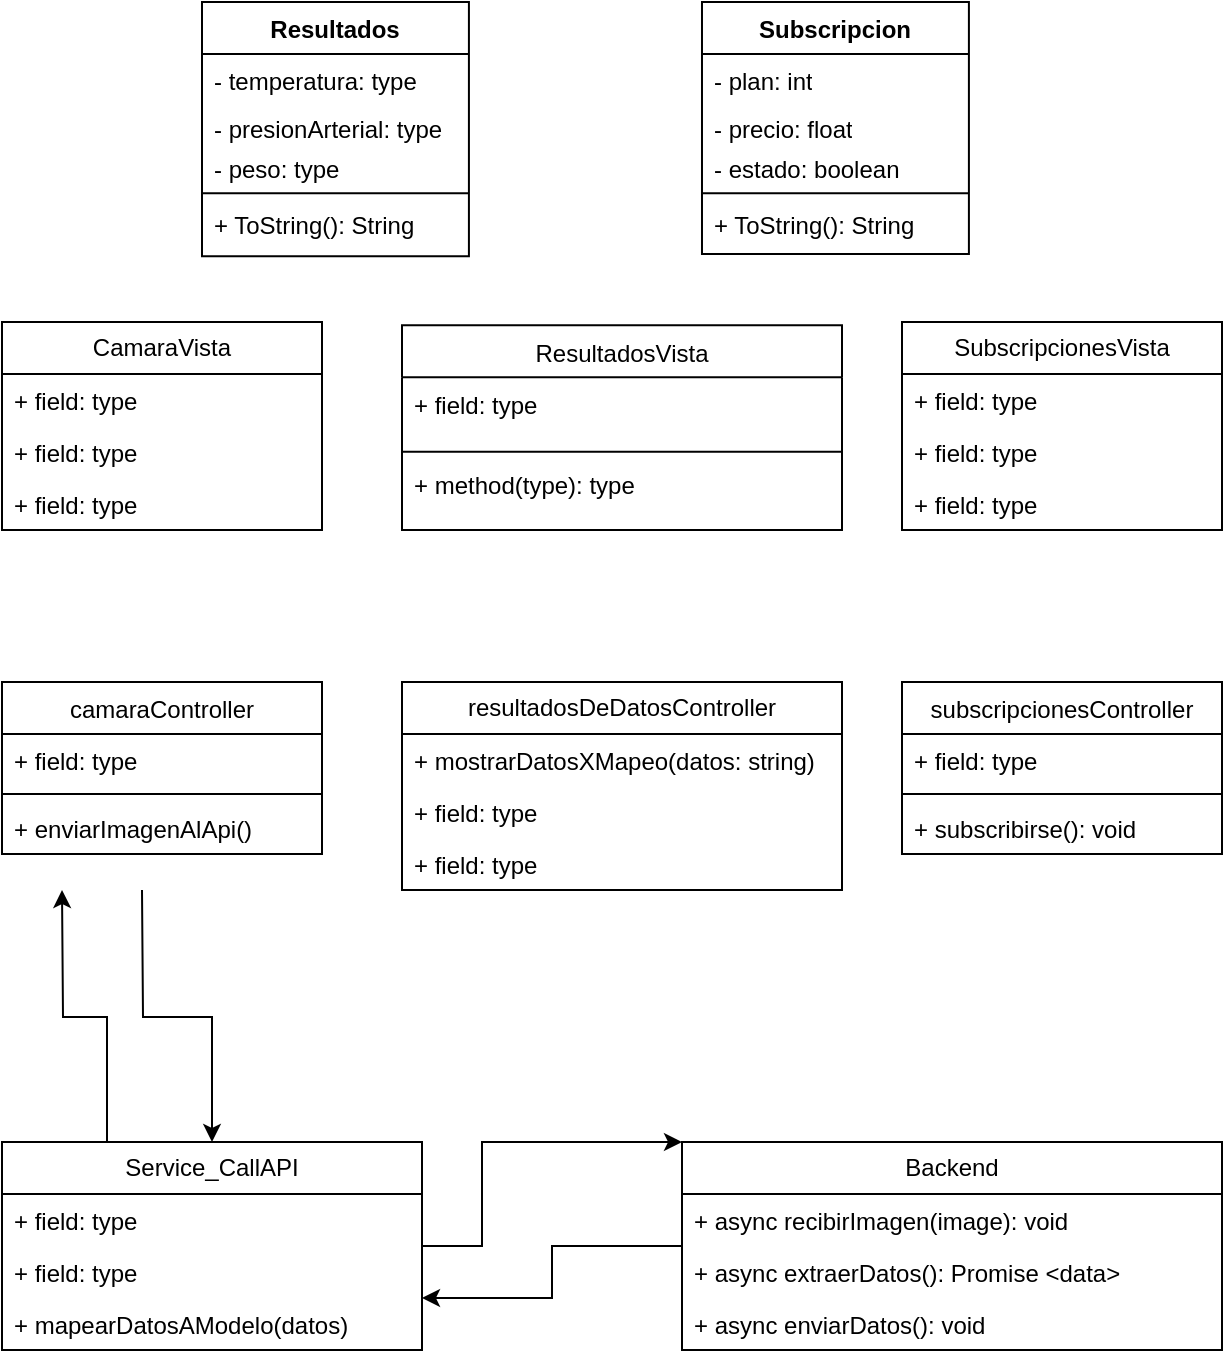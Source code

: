 <mxfile version="24.7.17">
  <diagram name="Página-1" id="1r15Roin0CxcmpHwpi3M">
    <mxGraphModel dx="850" dy="508" grid="1" gridSize="10" guides="1" tooltips="1" connect="1" arrows="1" fold="1" page="1" pageScale="1" pageWidth="827" pageHeight="1169" math="0" shadow="0">
      <root>
        <mxCell id="0" />
        <mxCell id="1" parent="0" />
        <mxCell id="4UaJD9mwpFk7c8atjRA3-24" value="CamaraVista" style="swimlane;fontStyle=0;childLayout=stackLayout;horizontal=1;startSize=26;fillColor=none;horizontalStack=0;resizeParent=1;resizeParentMax=0;resizeLast=0;collapsible=1;marginBottom=0;whiteSpace=wrap;html=1;" vertex="1" parent="1">
          <mxGeometry x="110" y="250" width="160" height="104" as="geometry" />
        </mxCell>
        <mxCell id="4UaJD9mwpFk7c8atjRA3-25" value="+ field: type" style="text;strokeColor=none;fillColor=none;align=left;verticalAlign=top;spacingLeft=4;spacingRight=4;overflow=hidden;rotatable=0;points=[[0,0.5],[1,0.5]];portConstraint=eastwest;whiteSpace=wrap;html=1;" vertex="1" parent="4UaJD9mwpFk7c8atjRA3-24">
          <mxGeometry y="26" width="160" height="26" as="geometry" />
        </mxCell>
        <mxCell id="4UaJD9mwpFk7c8atjRA3-26" value="+ field: type" style="text;strokeColor=none;fillColor=none;align=left;verticalAlign=top;spacingLeft=4;spacingRight=4;overflow=hidden;rotatable=0;points=[[0,0.5],[1,0.5]];portConstraint=eastwest;whiteSpace=wrap;html=1;" vertex="1" parent="4UaJD9mwpFk7c8atjRA3-24">
          <mxGeometry y="52" width="160" height="26" as="geometry" />
        </mxCell>
        <mxCell id="4UaJD9mwpFk7c8atjRA3-27" value="+ field: type" style="text;strokeColor=none;fillColor=none;align=left;verticalAlign=top;spacingLeft=4;spacingRight=4;overflow=hidden;rotatable=0;points=[[0,0.5],[1,0.5]];portConstraint=eastwest;whiteSpace=wrap;html=1;" vertex="1" parent="4UaJD9mwpFk7c8atjRA3-24">
          <mxGeometry y="78" width="160" height="26" as="geometry" />
        </mxCell>
        <mxCell id="4UaJD9mwpFk7c8atjRA3-33" value="SubscripcionesVista" style="swimlane;fontStyle=0;childLayout=stackLayout;horizontal=1;startSize=26;fillColor=none;horizontalStack=0;resizeParent=1;resizeParentMax=0;resizeLast=0;collapsible=1;marginBottom=0;whiteSpace=wrap;html=1;" vertex="1" parent="1">
          <mxGeometry x="560" y="250" width="160" height="104" as="geometry" />
        </mxCell>
        <mxCell id="4UaJD9mwpFk7c8atjRA3-34" value="+ field: type" style="text;strokeColor=none;fillColor=none;align=left;verticalAlign=top;spacingLeft=4;spacingRight=4;overflow=hidden;rotatable=0;points=[[0,0.5],[1,0.5]];portConstraint=eastwest;whiteSpace=wrap;html=1;" vertex="1" parent="4UaJD9mwpFk7c8atjRA3-33">
          <mxGeometry y="26" width="160" height="26" as="geometry" />
        </mxCell>
        <mxCell id="4UaJD9mwpFk7c8atjRA3-35" value="+ field: type" style="text;strokeColor=none;fillColor=none;align=left;verticalAlign=top;spacingLeft=4;spacingRight=4;overflow=hidden;rotatable=0;points=[[0,0.5],[1,0.5]];portConstraint=eastwest;whiteSpace=wrap;html=1;" vertex="1" parent="4UaJD9mwpFk7c8atjRA3-33">
          <mxGeometry y="52" width="160" height="26" as="geometry" />
        </mxCell>
        <mxCell id="4UaJD9mwpFk7c8atjRA3-36" value="+ field: type" style="text;strokeColor=none;fillColor=none;align=left;verticalAlign=top;spacingLeft=4;spacingRight=4;overflow=hidden;rotatable=0;points=[[0,0.5],[1,0.5]];portConstraint=eastwest;whiteSpace=wrap;html=1;" vertex="1" parent="4UaJD9mwpFk7c8atjRA3-33">
          <mxGeometry y="78" width="160" height="26" as="geometry" />
        </mxCell>
        <mxCell id="4UaJD9mwpFk7c8atjRA3-53" style="edgeStyle=orthogonalEdgeStyle;rounded=0;orthogonalLoop=1;jettySize=auto;html=1;exitX=0.5;exitY=1;exitDx=0;exitDy=0;" edge="1" parent="1" target="4UaJD9mwpFk7c8atjRA3-49">
          <mxGeometry relative="1" as="geometry">
            <mxPoint x="180" y="534" as="sourcePoint" />
          </mxGeometry>
        </mxCell>
        <mxCell id="4UaJD9mwpFk7c8atjRA3-41" value="resultadosDeDatosController" style="swimlane;fontStyle=0;childLayout=stackLayout;horizontal=1;startSize=26;fillColor=none;horizontalStack=0;resizeParent=1;resizeParentMax=0;resizeLast=0;collapsible=1;marginBottom=0;whiteSpace=wrap;html=1;" vertex="1" parent="1">
          <mxGeometry x="310" y="430" width="220" height="104" as="geometry" />
        </mxCell>
        <mxCell id="4UaJD9mwpFk7c8atjRA3-42" value="+ mostrarDatosXMapeo(datos: string)" style="text;strokeColor=none;fillColor=none;align=left;verticalAlign=top;spacingLeft=4;spacingRight=4;overflow=hidden;rotatable=0;points=[[0,0.5],[1,0.5]];portConstraint=eastwest;whiteSpace=wrap;html=1;" vertex="1" parent="4UaJD9mwpFk7c8atjRA3-41">
          <mxGeometry y="26" width="220" height="26" as="geometry" />
        </mxCell>
        <mxCell id="4UaJD9mwpFk7c8atjRA3-43" value="+ field: type" style="text;strokeColor=none;fillColor=none;align=left;verticalAlign=top;spacingLeft=4;spacingRight=4;overflow=hidden;rotatable=0;points=[[0,0.5],[1,0.5]];portConstraint=eastwest;whiteSpace=wrap;html=1;" vertex="1" parent="4UaJD9mwpFk7c8atjRA3-41">
          <mxGeometry y="52" width="220" height="26" as="geometry" />
        </mxCell>
        <mxCell id="4UaJD9mwpFk7c8atjRA3-44" value="+ field: type" style="text;strokeColor=none;fillColor=none;align=left;verticalAlign=top;spacingLeft=4;spacingRight=4;overflow=hidden;rotatable=0;points=[[0,0.5],[1,0.5]];portConstraint=eastwest;whiteSpace=wrap;html=1;" vertex="1" parent="4UaJD9mwpFk7c8atjRA3-41">
          <mxGeometry y="78" width="220" height="26" as="geometry" />
        </mxCell>
        <mxCell id="4UaJD9mwpFk7c8atjRA3-58" style="edgeStyle=orthogonalEdgeStyle;rounded=0;orthogonalLoop=1;jettySize=auto;html=1;exitX=1;exitY=0.5;exitDx=0;exitDy=0;entryX=0;entryY=0;entryDx=0;entryDy=0;" edge="1" parent="1" source="4UaJD9mwpFk7c8atjRA3-49" target="4UaJD9mwpFk7c8atjRA3-54">
          <mxGeometry relative="1" as="geometry">
            <Array as="points">
              <mxPoint x="350" y="712" />
              <mxPoint x="350" y="660" />
            </Array>
          </mxGeometry>
        </mxCell>
        <mxCell id="4UaJD9mwpFk7c8atjRA3-61" style="edgeStyle=orthogonalEdgeStyle;rounded=0;orthogonalLoop=1;jettySize=auto;html=1;exitX=0.25;exitY=0;exitDx=0;exitDy=0;entryX=0.25;entryY=1;entryDx=0;entryDy=0;" edge="1" parent="1" source="4UaJD9mwpFk7c8atjRA3-49">
          <mxGeometry relative="1" as="geometry">
            <mxPoint x="140" y="534" as="targetPoint" />
          </mxGeometry>
        </mxCell>
        <mxCell id="4UaJD9mwpFk7c8atjRA3-49" value="Service_CallAPI" style="swimlane;fontStyle=0;childLayout=stackLayout;horizontal=1;startSize=26;fillColor=none;horizontalStack=0;resizeParent=1;resizeParentMax=0;resizeLast=0;collapsible=1;marginBottom=0;whiteSpace=wrap;html=1;" vertex="1" parent="1">
          <mxGeometry x="110" y="660" width="210" height="104" as="geometry">
            <mxRectangle x="120" y="960" width="140" height="30" as="alternateBounds" />
          </mxGeometry>
        </mxCell>
        <mxCell id="4UaJD9mwpFk7c8atjRA3-50" value="+ field: type" style="text;strokeColor=none;fillColor=none;align=left;verticalAlign=top;spacingLeft=4;spacingRight=4;overflow=hidden;rotatable=0;points=[[0,0.5],[1,0.5]];portConstraint=eastwest;whiteSpace=wrap;html=1;" vertex="1" parent="4UaJD9mwpFk7c8atjRA3-49">
          <mxGeometry y="26" width="210" height="26" as="geometry" />
        </mxCell>
        <mxCell id="4UaJD9mwpFk7c8atjRA3-51" value="+ field: type" style="text;strokeColor=none;fillColor=none;align=left;verticalAlign=top;spacingLeft=4;spacingRight=4;overflow=hidden;rotatable=0;points=[[0,0.5],[1,0.5]];portConstraint=eastwest;whiteSpace=wrap;html=1;" vertex="1" parent="4UaJD9mwpFk7c8atjRA3-49">
          <mxGeometry y="52" width="210" height="26" as="geometry" />
        </mxCell>
        <mxCell id="4UaJD9mwpFk7c8atjRA3-66" value="+ mapearDatosAModelo(datos)" style="text;strokeColor=none;fillColor=none;align=left;verticalAlign=top;spacingLeft=4;spacingRight=4;overflow=hidden;rotatable=0;points=[[0,0.5],[1,0.5]];portConstraint=eastwest;whiteSpace=wrap;html=1;" vertex="1" parent="4UaJD9mwpFk7c8atjRA3-49">
          <mxGeometry y="78" width="210" height="26" as="geometry" />
        </mxCell>
        <mxCell id="4UaJD9mwpFk7c8atjRA3-60" style="edgeStyle=orthogonalEdgeStyle;rounded=0;orthogonalLoop=1;jettySize=auto;html=1;exitX=0;exitY=0.5;exitDx=0;exitDy=0;entryX=1;entryY=0.75;entryDx=0;entryDy=0;" edge="1" parent="1" source="4UaJD9mwpFk7c8atjRA3-54" target="4UaJD9mwpFk7c8atjRA3-49">
          <mxGeometry relative="1" as="geometry">
            <mxPoint x="310" y="750" as="targetPoint" />
          </mxGeometry>
        </mxCell>
        <mxCell id="4UaJD9mwpFk7c8atjRA3-54" value="Backend" style="swimlane;fontStyle=0;childLayout=stackLayout;horizontal=1;startSize=26;fillColor=none;horizontalStack=0;resizeParent=1;resizeParentMax=0;resizeLast=0;collapsible=1;marginBottom=0;whiteSpace=wrap;html=1;" vertex="1" parent="1">
          <mxGeometry x="450" y="660" width="270" height="104" as="geometry">
            <mxRectangle x="400" y="960" width="90" height="30" as="alternateBounds" />
          </mxGeometry>
        </mxCell>
        <mxCell id="4UaJD9mwpFk7c8atjRA3-57" value="+ async recibirImagen(image): void" style="text;strokeColor=none;fillColor=none;align=left;verticalAlign=top;spacingLeft=4;spacingRight=4;overflow=hidden;rotatable=0;points=[[0,0.5],[1,0.5]];portConstraint=eastwest;whiteSpace=wrap;html=1;" vertex="1" parent="4UaJD9mwpFk7c8atjRA3-54">
          <mxGeometry y="26" width="270" height="26" as="geometry" />
        </mxCell>
        <mxCell id="4UaJD9mwpFk7c8atjRA3-59" value="+ async extraerDatos(): Promise &amp;lt;data&amp;gt;" style="text;strokeColor=none;fillColor=none;align=left;verticalAlign=top;spacingLeft=4;spacingRight=4;overflow=hidden;rotatable=0;points=[[0,0.5],[1,0.5]];portConstraint=eastwest;whiteSpace=wrap;html=1;" vertex="1" parent="4UaJD9mwpFk7c8atjRA3-54">
          <mxGeometry y="52" width="270" height="26" as="geometry" />
        </mxCell>
        <mxCell id="4UaJD9mwpFk7c8atjRA3-55" value="+ async enviarDatos(): void" style="text;strokeColor=none;fillColor=none;align=left;verticalAlign=top;spacingLeft=4;spacingRight=4;overflow=hidden;rotatable=0;points=[[0,0.5],[1,0.5]];portConstraint=eastwest;whiteSpace=wrap;html=1;" vertex="1" parent="4UaJD9mwpFk7c8atjRA3-54">
          <mxGeometry y="78" width="270" height="26" as="geometry" />
        </mxCell>
        <mxCell id="4UaJD9mwpFk7c8atjRA3-62" value="&lt;span style=&quot;font-weight: 400;&quot;&gt;subscripcionesController&lt;/span&gt;" style="swimlane;fontStyle=1;align=center;verticalAlign=top;childLayout=stackLayout;horizontal=1;startSize=26;horizontalStack=0;resizeParent=1;resizeParentMax=0;resizeLast=0;collapsible=1;marginBottom=0;whiteSpace=wrap;html=1;" vertex="1" parent="1">
          <mxGeometry x="560" y="430" width="160" height="86" as="geometry" />
        </mxCell>
        <mxCell id="4UaJD9mwpFk7c8atjRA3-63" value="+ field: type" style="text;strokeColor=none;fillColor=none;align=left;verticalAlign=top;spacingLeft=4;spacingRight=4;overflow=hidden;rotatable=0;points=[[0,0.5],[1,0.5]];portConstraint=eastwest;whiteSpace=wrap;html=1;" vertex="1" parent="4UaJD9mwpFk7c8atjRA3-62">
          <mxGeometry y="26" width="160" height="26" as="geometry" />
        </mxCell>
        <mxCell id="4UaJD9mwpFk7c8atjRA3-64" value="" style="line;strokeWidth=1;fillColor=none;align=left;verticalAlign=middle;spacingTop=-1;spacingLeft=3;spacingRight=3;rotatable=0;labelPosition=right;points=[];portConstraint=eastwest;strokeColor=inherit;" vertex="1" parent="4UaJD9mwpFk7c8atjRA3-62">
          <mxGeometry y="52" width="160" height="8" as="geometry" />
        </mxCell>
        <mxCell id="4UaJD9mwpFk7c8atjRA3-65" value="+ subscribirse(): void" style="text;strokeColor=none;fillColor=none;align=left;verticalAlign=top;spacingLeft=4;spacingRight=4;overflow=hidden;rotatable=0;points=[[0,0.5],[1,0.5]];portConstraint=eastwest;whiteSpace=wrap;html=1;" vertex="1" parent="4UaJD9mwpFk7c8atjRA3-62">
          <mxGeometry y="60" width="160" height="26" as="geometry" />
        </mxCell>
        <mxCell id="4UaJD9mwpFk7c8atjRA3-75" value="Subscripcion" style="swimlane;fontStyle=1;align=center;verticalAlign=top;childLayout=stackLayout;horizontal=1;startSize=26;horizontalStack=0;resizeParent=1;resizeParentMax=0;resizeLast=0;collapsible=1;marginBottom=0;whiteSpace=wrap;html=1;" vertex="1" parent="1">
          <mxGeometry x="459.997" y="89.998" width="133.46" height="125.997" as="geometry" />
        </mxCell>
        <mxCell id="4UaJD9mwpFk7c8atjRA3-76" value="- plan: int" style="text;strokeColor=none;fillColor=none;align=left;verticalAlign=top;spacingLeft=4;spacingRight=4;overflow=hidden;rotatable=0;points=[[0,0.5],[1,0.5]];portConstraint=eastwest;whiteSpace=wrap;html=1;" vertex="1" parent="4UaJD9mwpFk7c8atjRA3-75">
          <mxGeometry y="26" width="133.46" height="24" as="geometry" />
        </mxCell>
        <mxCell id="4UaJD9mwpFk7c8atjRA3-77" value="- precio: float" style="text;strokeColor=none;fillColor=none;align=left;verticalAlign=top;spacingLeft=4;spacingRight=4;overflow=hidden;rotatable=0;points=[[0,0.5],[1,0.5]];portConstraint=eastwest;whiteSpace=wrap;html=1;" vertex="1" parent="4UaJD9mwpFk7c8atjRA3-75">
          <mxGeometry y="50" width="133.46" height="20" as="geometry" />
        </mxCell>
        <mxCell id="4UaJD9mwpFk7c8atjRA3-78" value="- estado: boolean" style="text;strokeColor=none;fillColor=none;align=left;verticalAlign=top;spacingLeft=4;spacingRight=4;overflow=hidden;rotatable=0;points=[[0,0.5],[1,0.5]];portConstraint=eastwest;whiteSpace=wrap;html=1;" vertex="1" parent="4UaJD9mwpFk7c8atjRA3-75">
          <mxGeometry y="70" width="133.46" height="23.491" as="geometry" />
        </mxCell>
        <mxCell id="4UaJD9mwpFk7c8atjRA3-79" value="" style="line;strokeWidth=1;fillColor=none;align=left;verticalAlign=middle;spacingTop=-1;spacingLeft=3;spacingRight=3;rotatable=0;labelPosition=right;points=[];portConstraint=eastwest;strokeColor=inherit;" vertex="1" parent="4UaJD9mwpFk7c8atjRA3-75">
          <mxGeometry y="93.491" width="133.46" height="4.39" as="geometry" />
        </mxCell>
        <mxCell id="4UaJD9mwpFk7c8atjRA3-80" value="+ ToString(): String&amp;nbsp;" style="text;strokeColor=none;fillColor=none;align=left;verticalAlign=top;spacingLeft=4;spacingRight=4;overflow=hidden;rotatable=0;points=[[0,0.5],[1,0.5]];portConstraint=eastwest;whiteSpace=wrap;html=1;" vertex="1" parent="4UaJD9mwpFk7c8atjRA3-75">
          <mxGeometry y="97.881" width="133.46" height="28.116" as="geometry" />
        </mxCell>
        <mxCell id="4UaJD9mwpFk7c8atjRA3-81" value="Resultados" style="swimlane;fontStyle=1;align=center;verticalAlign=top;childLayout=stackLayout;horizontal=1;startSize=26;horizontalStack=0;resizeParent=1;resizeParentMax=0;resizeLast=0;collapsible=1;marginBottom=0;whiteSpace=wrap;html=1;" vertex="1" parent="1">
          <mxGeometry x="210.002" y="89.998" width="133.46" height="127.094" as="geometry" />
        </mxCell>
        <mxCell id="4UaJD9mwpFk7c8atjRA3-82" value="- temperatura: type" style="text;strokeColor=none;fillColor=none;align=left;verticalAlign=top;spacingLeft=4;spacingRight=4;overflow=hidden;rotatable=0;points=[[0,0.5],[1,0.5]];portConstraint=eastwest;whiteSpace=wrap;html=1;" vertex="1" parent="4UaJD9mwpFk7c8atjRA3-81">
          <mxGeometry y="26" width="133.46" height="24" as="geometry" />
        </mxCell>
        <mxCell id="4UaJD9mwpFk7c8atjRA3-83" value="- presionArterial: type" style="text;strokeColor=none;fillColor=none;align=left;verticalAlign=top;spacingLeft=4;spacingRight=4;overflow=hidden;rotatable=0;points=[[0,0.5],[1,0.5]];portConstraint=eastwest;whiteSpace=wrap;html=1;" vertex="1" parent="4UaJD9mwpFk7c8atjRA3-81">
          <mxGeometry y="50" width="133.46" height="20" as="geometry" />
        </mxCell>
        <mxCell id="4UaJD9mwpFk7c8atjRA3-84" value="- peso: type" style="text;strokeColor=none;fillColor=none;align=left;verticalAlign=top;spacingLeft=4;spacingRight=4;overflow=hidden;rotatable=0;points=[[0,0.5],[1,0.5]];portConstraint=eastwest;whiteSpace=wrap;html=1;" vertex="1" parent="4UaJD9mwpFk7c8atjRA3-81">
          <mxGeometry y="70" width="133.46" height="23.491" as="geometry" />
        </mxCell>
        <mxCell id="4UaJD9mwpFk7c8atjRA3-85" value="" style="line;strokeWidth=1;fillColor=none;align=left;verticalAlign=middle;spacingTop=-1;spacingLeft=3;spacingRight=3;rotatable=0;labelPosition=right;points=[];portConstraint=eastwest;strokeColor=inherit;" vertex="1" parent="4UaJD9mwpFk7c8atjRA3-81">
          <mxGeometry y="93.491" width="133.46" height="4.39" as="geometry" />
        </mxCell>
        <mxCell id="4UaJD9mwpFk7c8atjRA3-86" value="+ ToString(): String&amp;nbsp;" style="text;strokeColor=none;fillColor=none;align=left;verticalAlign=top;spacingLeft=4;spacingRight=4;overflow=hidden;rotatable=0;points=[[0,0.5],[1,0.5]];portConstraint=eastwest;whiteSpace=wrap;html=1;" vertex="1" parent="4UaJD9mwpFk7c8atjRA3-81">
          <mxGeometry y="97.881" width="133.46" height="29.213" as="geometry" />
        </mxCell>
        <mxCell id="4UaJD9mwpFk7c8atjRA3-87" value="&lt;span style=&quot;font-weight: normal;&quot;&gt;ResultadosVista&lt;/span&gt;" style="swimlane;fontStyle=1;align=center;verticalAlign=top;childLayout=stackLayout;horizontal=1;startSize=26;horizontalStack=0;resizeParent=1;resizeParentMax=0;resizeLast=0;collapsible=1;marginBottom=0;whiteSpace=wrap;html=1;" vertex="1" parent="1">
          <mxGeometry x="310" y="251.57" width="220" height="102.434" as="geometry" />
        </mxCell>
        <mxCell id="4UaJD9mwpFk7c8atjRA3-88" value="+ field: type" style="text;strokeColor=none;fillColor=none;align=left;verticalAlign=top;spacingLeft=4;spacingRight=4;overflow=hidden;rotatable=0;points=[[0,0.5],[1,0.5]];portConstraint=eastwest;whiteSpace=wrap;html=1;" vertex="1" parent="4UaJD9mwpFk7c8atjRA3-87">
          <mxGeometry y="26" width="220" height="34" as="geometry" />
        </mxCell>
        <mxCell id="4UaJD9mwpFk7c8atjRA3-89" value="" style="line;strokeWidth=1;fillColor=none;align=left;verticalAlign=middle;spacingTop=-1;spacingLeft=3;spacingRight=3;rotatable=0;labelPosition=right;points=[];portConstraint=eastwest;strokeColor=inherit;" vertex="1" parent="4UaJD9mwpFk7c8atjRA3-87">
          <mxGeometry y="60" width="220" height="6.634" as="geometry" />
        </mxCell>
        <mxCell id="4UaJD9mwpFk7c8atjRA3-90" value="+ method(type): type" style="text;strokeColor=none;fillColor=none;align=left;verticalAlign=top;spacingLeft=4;spacingRight=4;overflow=hidden;rotatable=0;points=[[0,0.5],[1,0.5]];portConstraint=eastwest;whiteSpace=wrap;html=1;" vertex="1" parent="4UaJD9mwpFk7c8atjRA3-87">
          <mxGeometry y="66.634" width="220" height="35.8" as="geometry" />
        </mxCell>
        <mxCell id="4UaJD9mwpFk7c8atjRA3-91" value="&lt;span style=&quot;font-weight: 400;&quot;&gt;camaraController&lt;/span&gt;" style="swimlane;fontStyle=1;align=center;verticalAlign=top;childLayout=stackLayout;horizontal=1;startSize=26;horizontalStack=0;resizeParent=1;resizeParentMax=0;resizeLast=0;collapsible=1;marginBottom=0;whiteSpace=wrap;html=1;" vertex="1" parent="1">
          <mxGeometry x="110" y="430" width="160" height="86" as="geometry" />
        </mxCell>
        <mxCell id="4UaJD9mwpFk7c8atjRA3-92" value="+ field: type" style="text;strokeColor=none;fillColor=none;align=left;verticalAlign=top;spacingLeft=4;spacingRight=4;overflow=hidden;rotatable=0;points=[[0,0.5],[1,0.5]];portConstraint=eastwest;whiteSpace=wrap;html=1;" vertex="1" parent="4UaJD9mwpFk7c8atjRA3-91">
          <mxGeometry y="26" width="160" height="26" as="geometry" />
        </mxCell>
        <mxCell id="4UaJD9mwpFk7c8atjRA3-93" value="" style="line;strokeWidth=1;fillColor=none;align=left;verticalAlign=middle;spacingTop=-1;spacingLeft=3;spacingRight=3;rotatable=0;labelPosition=right;points=[];portConstraint=eastwest;strokeColor=inherit;" vertex="1" parent="4UaJD9mwpFk7c8atjRA3-91">
          <mxGeometry y="52" width="160" height="8" as="geometry" />
        </mxCell>
        <mxCell id="4UaJD9mwpFk7c8atjRA3-95" value="+ enviarImagenAlApi()" style="text;strokeColor=none;fillColor=none;align=left;verticalAlign=top;spacingLeft=4;spacingRight=4;overflow=hidden;rotatable=0;points=[[0,0.5],[1,0.5]];portConstraint=eastwest;whiteSpace=wrap;html=1;" vertex="1" parent="4UaJD9mwpFk7c8atjRA3-91">
          <mxGeometry y="60" width="160" height="26" as="geometry" />
        </mxCell>
      </root>
    </mxGraphModel>
  </diagram>
</mxfile>
